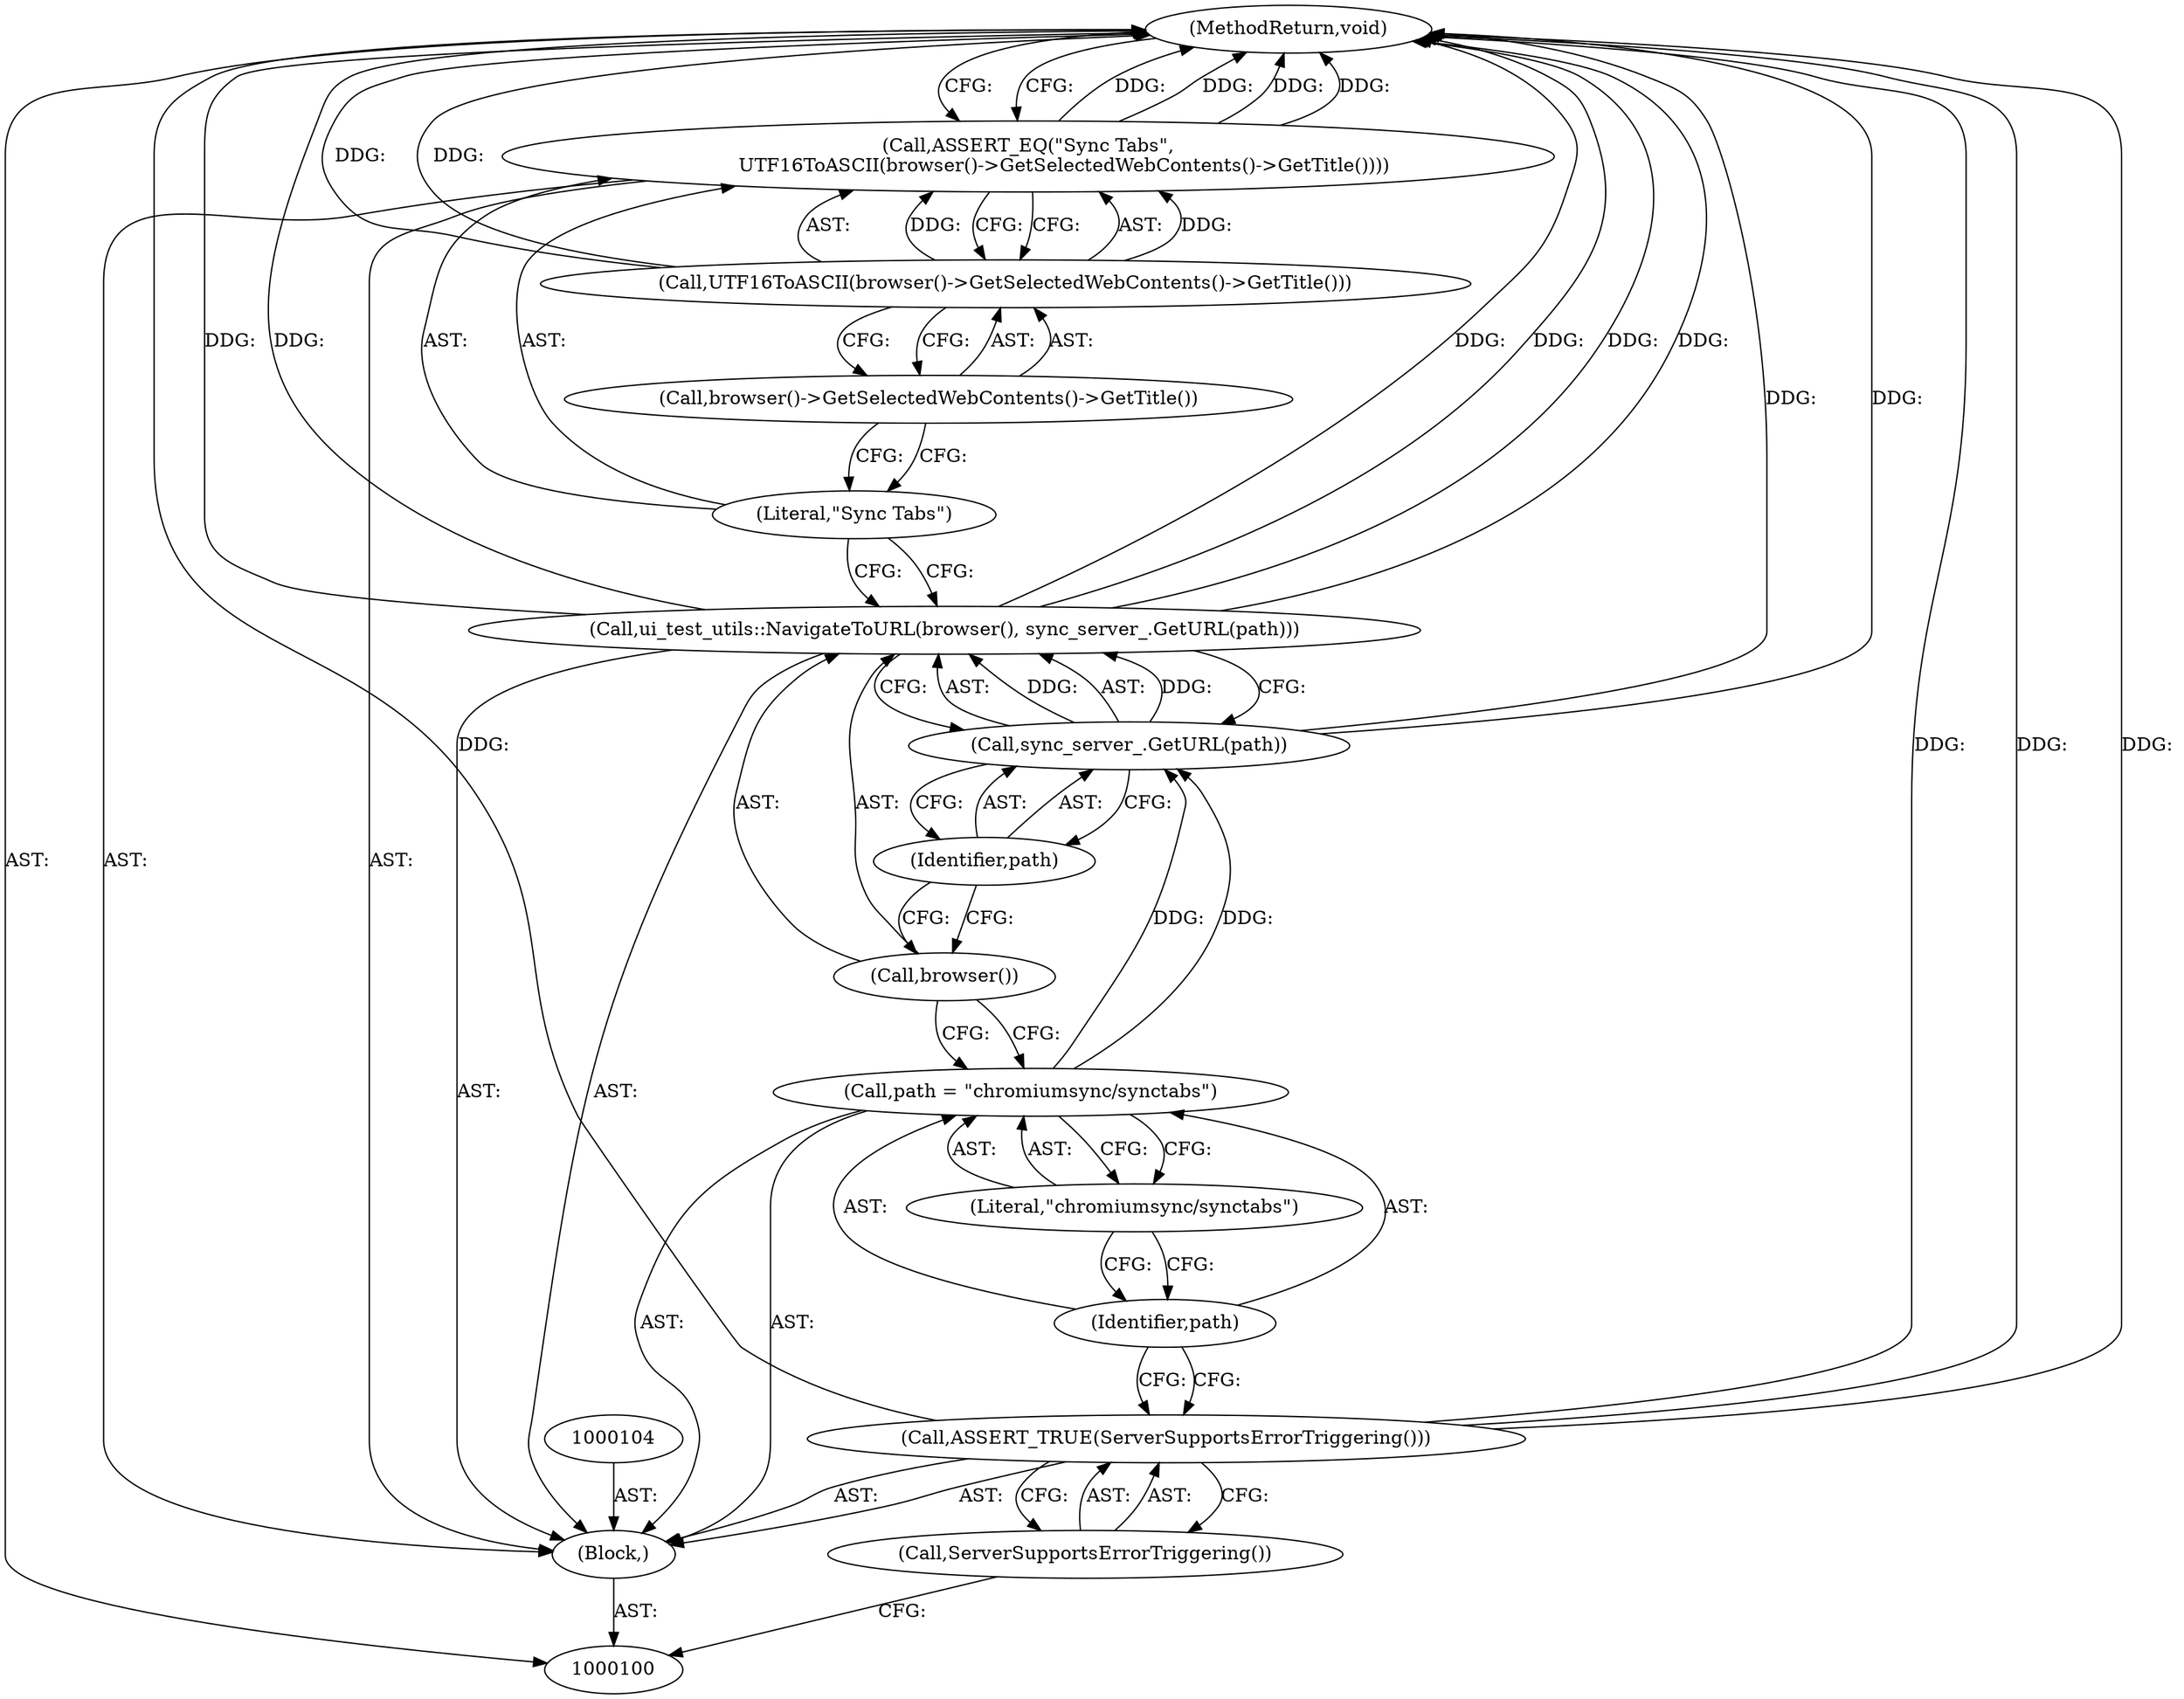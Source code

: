 digraph "1_Chrome_fcd3a7a671ecf2d5f46ea34787d27507a914d2f5_4" {
"1000116" [label="(MethodReturn,void)"];
"1000101" [label="(Block,)"];
"1000103" [label="(Call,ServerSupportsErrorTriggering())"];
"1000102" [label="(Call,ASSERT_TRUE(ServerSupportsErrorTriggering()))"];
"1000105" [label="(Call,path = \"chromiumsync/synctabs\")"];
"1000106" [label="(Identifier,path)"];
"1000107" [label="(Literal,\"chromiumsync/synctabs\")"];
"1000108" [label="(Call,ui_test_utils::NavigateToURL(browser(), sync_server_.GetURL(path)))"];
"1000109" [label="(Call,browser())"];
"1000110" [label="(Call,sync_server_.GetURL(path))"];
"1000111" [label="(Identifier,path)"];
"1000113" [label="(Literal,\"Sync Tabs\")"];
"1000112" [label="(Call,ASSERT_EQ(\"Sync Tabs\",\n            UTF16ToASCII(browser()->GetSelectedWebContents()->GetTitle())))"];
"1000114" [label="(Call,UTF16ToASCII(browser()->GetSelectedWebContents()->GetTitle()))"];
"1000115" [label="(Call,browser()->GetSelectedWebContents()->GetTitle())"];
"1000116" -> "1000100"  [label="AST: "];
"1000116" -> "1000112"  [label="CFG: "];
"1000108" -> "1000116"  [label="DDG: "];
"1000108" -> "1000116"  [label="DDG: "];
"1000108" -> "1000116"  [label="DDG: "];
"1000112" -> "1000116"  [label="DDG: "];
"1000112" -> "1000116"  [label="DDG: "];
"1000102" -> "1000116"  [label="DDG: "];
"1000102" -> "1000116"  [label="DDG: "];
"1000114" -> "1000116"  [label="DDG: "];
"1000110" -> "1000116"  [label="DDG: "];
"1000101" -> "1000100"  [label="AST: "];
"1000102" -> "1000101"  [label="AST: "];
"1000104" -> "1000101"  [label="AST: "];
"1000105" -> "1000101"  [label="AST: "];
"1000108" -> "1000101"  [label="AST: "];
"1000112" -> "1000101"  [label="AST: "];
"1000103" -> "1000102"  [label="AST: "];
"1000103" -> "1000100"  [label="CFG: "];
"1000102" -> "1000103"  [label="CFG: "];
"1000102" -> "1000101"  [label="AST: "];
"1000102" -> "1000103"  [label="CFG: "];
"1000103" -> "1000102"  [label="AST: "];
"1000106" -> "1000102"  [label="CFG: "];
"1000102" -> "1000116"  [label="DDG: "];
"1000102" -> "1000116"  [label="DDG: "];
"1000105" -> "1000101"  [label="AST: "];
"1000105" -> "1000107"  [label="CFG: "];
"1000106" -> "1000105"  [label="AST: "];
"1000107" -> "1000105"  [label="AST: "];
"1000109" -> "1000105"  [label="CFG: "];
"1000105" -> "1000110"  [label="DDG: "];
"1000106" -> "1000105"  [label="AST: "];
"1000106" -> "1000102"  [label="CFG: "];
"1000107" -> "1000106"  [label="CFG: "];
"1000107" -> "1000105"  [label="AST: "];
"1000107" -> "1000106"  [label="CFG: "];
"1000105" -> "1000107"  [label="CFG: "];
"1000108" -> "1000101"  [label="AST: "];
"1000108" -> "1000110"  [label="CFG: "];
"1000109" -> "1000108"  [label="AST: "];
"1000110" -> "1000108"  [label="AST: "];
"1000113" -> "1000108"  [label="CFG: "];
"1000108" -> "1000116"  [label="DDG: "];
"1000108" -> "1000116"  [label="DDG: "];
"1000108" -> "1000116"  [label="DDG: "];
"1000110" -> "1000108"  [label="DDG: "];
"1000109" -> "1000108"  [label="AST: "];
"1000109" -> "1000105"  [label="CFG: "];
"1000111" -> "1000109"  [label="CFG: "];
"1000110" -> "1000108"  [label="AST: "];
"1000110" -> "1000111"  [label="CFG: "];
"1000111" -> "1000110"  [label="AST: "];
"1000108" -> "1000110"  [label="CFG: "];
"1000110" -> "1000116"  [label="DDG: "];
"1000110" -> "1000108"  [label="DDG: "];
"1000105" -> "1000110"  [label="DDG: "];
"1000111" -> "1000110"  [label="AST: "];
"1000111" -> "1000109"  [label="CFG: "];
"1000110" -> "1000111"  [label="CFG: "];
"1000113" -> "1000112"  [label="AST: "];
"1000113" -> "1000108"  [label="CFG: "];
"1000115" -> "1000113"  [label="CFG: "];
"1000112" -> "1000101"  [label="AST: "];
"1000112" -> "1000114"  [label="CFG: "];
"1000113" -> "1000112"  [label="AST: "];
"1000114" -> "1000112"  [label="AST: "];
"1000116" -> "1000112"  [label="CFG: "];
"1000112" -> "1000116"  [label="DDG: "];
"1000112" -> "1000116"  [label="DDG: "];
"1000114" -> "1000112"  [label="DDG: "];
"1000114" -> "1000112"  [label="AST: "];
"1000114" -> "1000115"  [label="CFG: "];
"1000115" -> "1000114"  [label="AST: "];
"1000112" -> "1000114"  [label="CFG: "];
"1000114" -> "1000116"  [label="DDG: "];
"1000114" -> "1000112"  [label="DDG: "];
"1000115" -> "1000114"  [label="AST: "];
"1000115" -> "1000113"  [label="CFG: "];
"1000114" -> "1000115"  [label="CFG: "];
}
